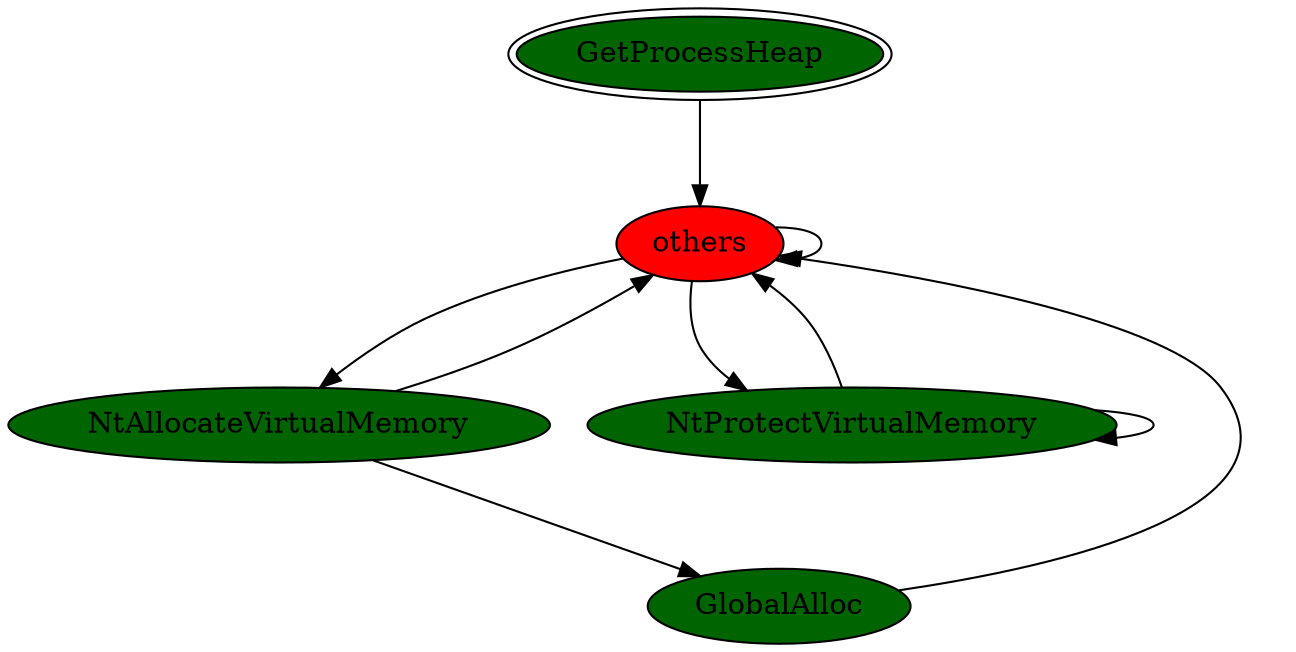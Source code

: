 digraph "./REPORTS/6748/API_PER_CATEGORY/GlobalAlloc.exe_2736_Memory Management_API_per_Category_Transition_Matrix" {
	GetProcessHeap [label=GetProcessHeap fillcolor=darkgreen peripheries=2 style=filled]
	others [label=others fillcolor=red style=filled]
	GetProcessHeap -> others [label=1.0 fontcolor=white]
	others -> others [label=0.9655 fontcolor=white]
	NtAllocateVirtualMemory [label=NtAllocateVirtualMemory fillcolor=darkgreen style=filled]
	others -> NtAllocateVirtualMemory [label=0.023 fontcolor=white]
	NtProtectVirtualMemory [label=NtProtectVirtualMemory fillcolor=darkgreen style=filled]
	others -> NtProtectVirtualMemory [label=0.0115 fontcolor=white]
	NtAllocateVirtualMemory -> others [label=0.5 fontcolor=white]
	GlobalAlloc [label=GlobalAlloc fillcolor=darkgreen style=filled]
	NtAllocateVirtualMemory -> GlobalAlloc [label=0.5 fontcolor=white]
	GlobalAlloc -> others [label=1.0 fontcolor=white]
	NtProtectVirtualMemory -> others [label=0.5 fontcolor=white]
	NtProtectVirtualMemory -> NtProtectVirtualMemory [label=0.5 fontcolor=white]
}

